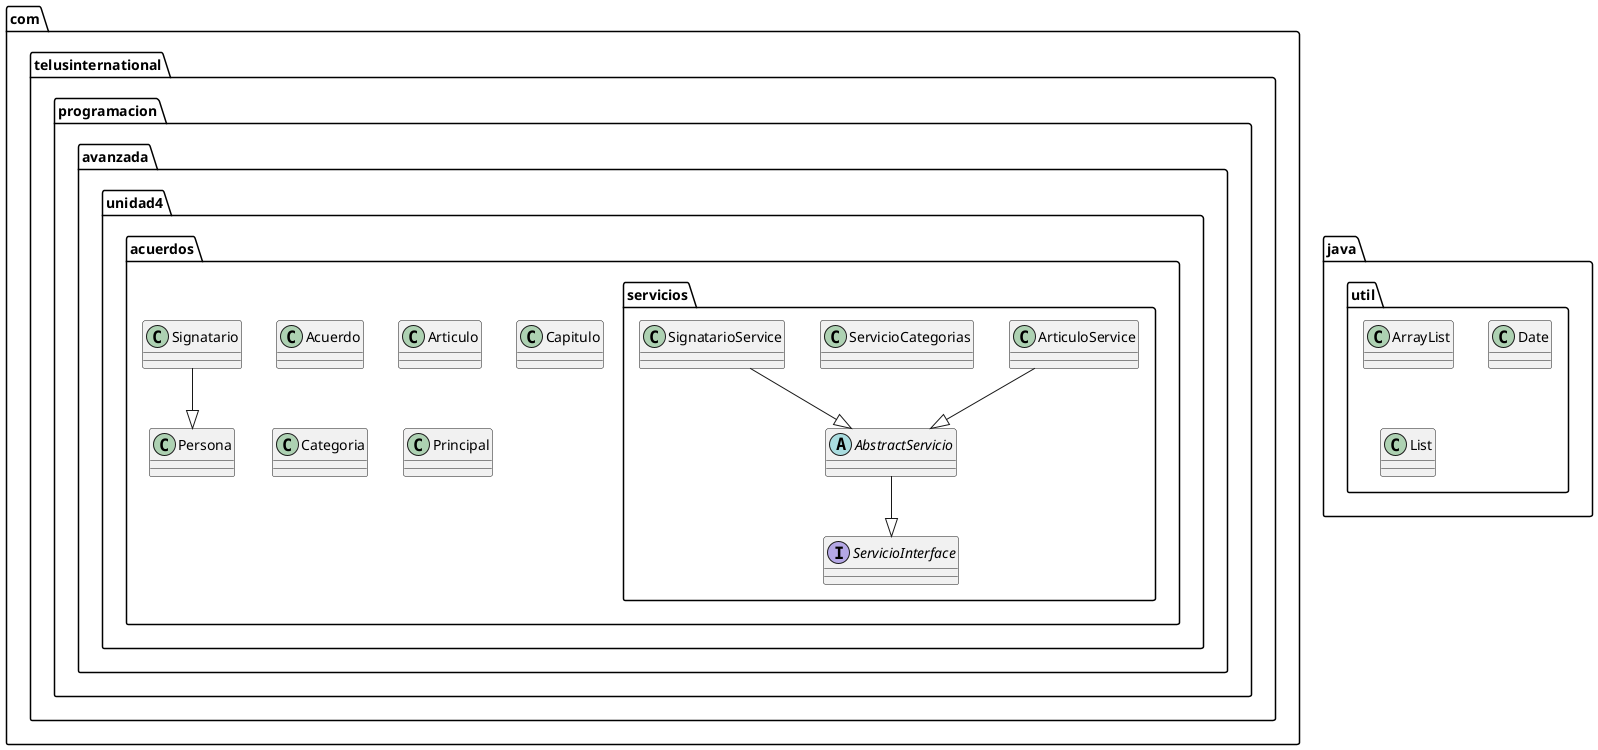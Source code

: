 @startuml
abstract class com.telusinternational.programacion.avanzada.unidad4.acuerdos.servicios.AbstractServicio
class com.telusinternational.programacion.avanzada.unidad4.acuerdos.Acuerdo
class com.telusinternational.programacion.avanzada.unidad4.acuerdos.Articulo
class com.telusinternational.programacion.avanzada.unidad4.acuerdos.Capitulo
class com.telusinternational.programacion.avanzada.unidad4.acuerdos.Categoria
class com.telusinternational.programacion.avanzada.unidad4.acuerdos.Persona
class com.telusinternational.programacion.avanzada.unidad4.acuerdos.Principal
class com.telusinternational.programacion.avanzada.unidad4.acuerdos.Signatario
class com.telusinternational.programacion.avanzada.unidad4.acuerdos.servicios.ArticuloService
class com.telusinternational.programacion.avanzada.unidad4.acuerdos.servicios.ServicioCategorias
class com.telusinternational.programacion.avanzada.unidad4.acuerdos.servicios.SignatarioService
class java.util.ArrayList
class java.util.Date
class java.util.List
interface com.telusinternational.programacion.avanzada.unidad4.acuerdos.servicios.ServicioInterface
com.telusinternational.programacion.avanzada.unidad4.acuerdos.servicios.AbstractServicio --|> com.telusinternational.programacion.avanzada.unidad4.acuerdos.servicios.ServicioInterface
com.telusinternational.programacion.avanzada.unidad4.acuerdos.Signatario --|> com.telusinternational.programacion.avanzada.unidad4.acuerdos.Persona
com.telusinternational.programacion.avanzada.unidad4.acuerdos.servicios.ArticuloService --|> com.telusinternational.programacion.avanzada.unidad4.acuerdos.servicios.AbstractServicio
com.telusinternational.programacion.avanzada.unidad4.acuerdos.servicios.SignatarioService --|> com.telusinternational.programacion.avanzada.unidad4.acuerdos.servicios.AbstractServicio
@enduml
